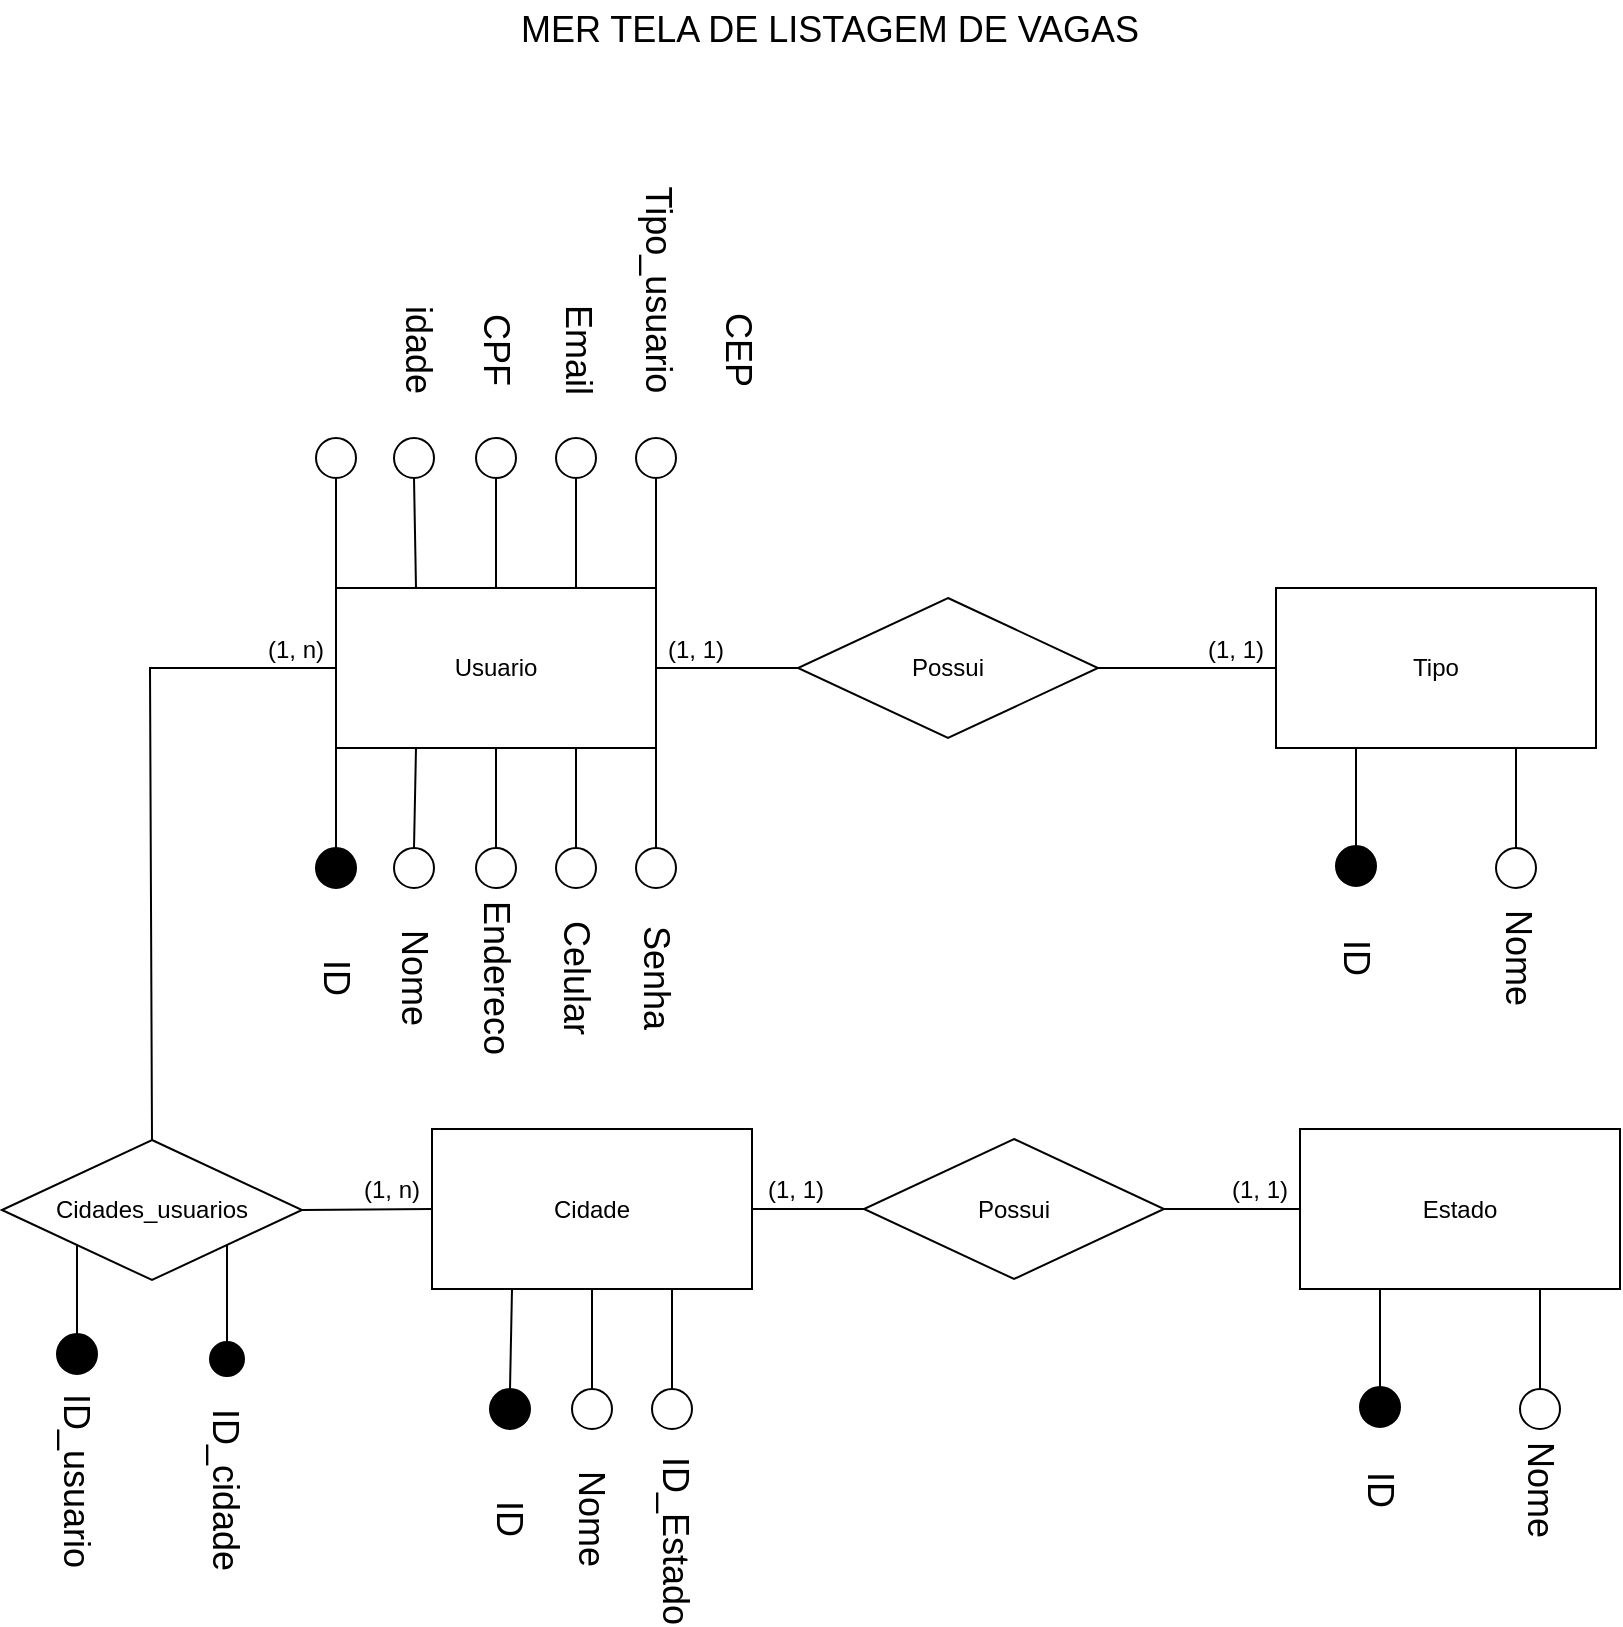 <mxfile version="21.0.2" type="github">
  <diagram name="Página-1" id="49ChyUxOX3ig4t__MyXS">
    <mxGraphModel dx="1050" dy="573" grid="1" gridSize="10" guides="1" tooltips="1" connect="1" arrows="1" fold="1" page="1" pageScale="1" pageWidth="827" pageHeight="1169" math="0" shadow="0">
      <root>
        <mxCell id="0" />
        <mxCell id="1" parent="0" />
        <mxCell id="oFJ-YZ0ALQoqBtDVKh8i-1" value="Usuario" style="rounded=0;whiteSpace=wrap;html=1;" parent="1" vertex="1">
          <mxGeometry x="175" y="334" width="160" height="80" as="geometry" />
        </mxCell>
        <mxCell id="oFJ-YZ0ALQoqBtDVKh8i-7" value="&lt;font style=&quot;font-size: 18px;&quot;&gt;MER TELA DE LISTAGEM DE VAGAS&lt;/font&gt;" style="text;html=1;strokeColor=none;fillColor=none;align=center;verticalAlign=middle;whiteSpace=wrap;rounded=0;" parent="1" vertex="1">
          <mxGeometry x="249" y="40" width="346" height="30" as="geometry" />
        </mxCell>
        <mxCell id="oFJ-YZ0ALQoqBtDVKh8i-11" value="" style="ellipse;whiteSpace=wrap;html=1;aspect=fixed;fontSize=18;fillColor=#000000;" parent="1" vertex="1">
          <mxGeometry x="165" y="464" width="20" height="20" as="geometry" />
        </mxCell>
        <mxCell id="oFJ-YZ0ALQoqBtDVKh8i-12" value="" style="ellipse;whiteSpace=wrap;html=1;aspect=fixed;fontSize=18;" parent="1" vertex="1">
          <mxGeometry x="325" y="464" width="20" height="20" as="geometry" />
        </mxCell>
        <mxCell id="oFJ-YZ0ALQoqBtDVKh8i-17" value="" style="endArrow=none;html=1;rounded=0;fontSize=18;exitX=0;exitY=1;exitDx=0;exitDy=0;entryX=0.5;entryY=0;entryDx=0;entryDy=0;" parent="1" source="oFJ-YZ0ALQoqBtDVKh8i-1" target="oFJ-YZ0ALQoqBtDVKh8i-11" edge="1">
          <mxGeometry width="50" height="50" relative="1" as="geometry">
            <mxPoint x="521" y="454" as="sourcePoint" />
            <mxPoint x="571" y="404" as="targetPoint" />
          </mxGeometry>
        </mxCell>
        <mxCell id="oFJ-YZ0ALQoqBtDVKh8i-20" value="" style="endArrow=none;html=1;rounded=0;fontSize=18;exitX=1;exitY=1;exitDx=0;exitDy=0;entryX=0.5;entryY=0;entryDx=0;entryDy=0;" parent="1" source="oFJ-YZ0ALQoqBtDVKh8i-1" target="oFJ-YZ0ALQoqBtDVKh8i-12" edge="1">
          <mxGeometry width="50" height="50" relative="1" as="geometry">
            <mxPoint x="521" y="454" as="sourcePoint" />
            <mxPoint x="571" y="404" as="targetPoint" />
          </mxGeometry>
        </mxCell>
        <mxCell id="oFJ-YZ0ALQoqBtDVKh8i-21" value="" style="ellipse;whiteSpace=wrap;html=1;aspect=fixed;fontSize=18;" parent="1" vertex="1">
          <mxGeometry x="285" y="464" width="20" height="20" as="geometry" />
        </mxCell>
        <mxCell id="oFJ-YZ0ALQoqBtDVKh8i-22" value="" style="endArrow=none;html=1;rounded=0;fontSize=18;exitX=0.5;exitY=0;exitDx=0;exitDy=0;entryX=0.75;entryY=1;entryDx=0;entryDy=0;" parent="1" source="oFJ-YZ0ALQoqBtDVKh8i-21" target="oFJ-YZ0ALQoqBtDVKh8i-1" edge="1">
          <mxGeometry width="50" height="50" relative="1" as="geometry">
            <mxPoint x="521" y="454" as="sourcePoint" />
            <mxPoint x="571" y="404" as="targetPoint" />
          </mxGeometry>
        </mxCell>
        <mxCell id="oFJ-YZ0ALQoqBtDVKh8i-23" value="" style="ellipse;whiteSpace=wrap;html=1;aspect=fixed;fontSize=18;" parent="1" vertex="1">
          <mxGeometry x="245" y="464" width="20" height="20" as="geometry" />
        </mxCell>
        <mxCell id="oFJ-YZ0ALQoqBtDVKh8i-24" value="" style="endArrow=none;html=1;rounded=0;fontSize=18;exitX=0.5;exitY=0;exitDx=0;exitDy=0;entryX=0.5;entryY=1;entryDx=0;entryDy=0;" parent="1" source="oFJ-YZ0ALQoqBtDVKh8i-23" target="oFJ-YZ0ALQoqBtDVKh8i-1" edge="1">
          <mxGeometry width="50" height="50" relative="1" as="geometry">
            <mxPoint x="521" y="454" as="sourcePoint" />
            <mxPoint x="571" y="404" as="targetPoint" />
          </mxGeometry>
        </mxCell>
        <mxCell id="oFJ-YZ0ALQoqBtDVKh8i-25" value="" style="ellipse;whiteSpace=wrap;html=1;aspect=fixed;fontSize=18;" parent="1" vertex="1">
          <mxGeometry x="204" y="464" width="20" height="20" as="geometry" />
        </mxCell>
        <mxCell id="oFJ-YZ0ALQoqBtDVKh8i-26" value="" style="endArrow=none;html=1;rounded=0;fontSize=18;exitX=0.5;exitY=0;exitDx=0;exitDy=0;entryX=0.25;entryY=1;entryDx=0;entryDy=0;" parent="1" source="oFJ-YZ0ALQoqBtDVKh8i-25" target="oFJ-YZ0ALQoqBtDVKh8i-1" edge="1">
          <mxGeometry width="50" height="50" relative="1" as="geometry">
            <mxPoint x="521" y="454" as="sourcePoint" />
            <mxPoint x="571" y="404" as="targetPoint" />
          </mxGeometry>
        </mxCell>
        <mxCell id="oFJ-YZ0ALQoqBtDVKh8i-27" value="ID" style="text;html=1;strokeColor=none;fillColor=none;align=center;verticalAlign=middle;whiteSpace=wrap;rounded=0;fontSize=18;rotation=90;" parent="1" vertex="1">
          <mxGeometry x="145" y="514" width="60" height="30" as="geometry" />
        </mxCell>
        <mxCell id="oFJ-YZ0ALQoqBtDVKh8i-28" value="Nome" style="text;html=1;strokeColor=none;fillColor=none;align=center;verticalAlign=middle;whiteSpace=wrap;rounded=0;fontSize=18;rotation=90;" parent="1" vertex="1">
          <mxGeometry x="184" y="514" width="60" height="30" as="geometry" />
        </mxCell>
        <mxCell id="oFJ-YZ0ALQoqBtDVKh8i-29" value="Endereco" style="text;html=1;strokeColor=none;fillColor=none;align=center;verticalAlign=middle;whiteSpace=wrap;rounded=0;fontSize=18;rotation=90;" parent="1" vertex="1">
          <mxGeometry x="225" y="514" width="60" height="30" as="geometry" />
        </mxCell>
        <mxCell id="oFJ-YZ0ALQoqBtDVKh8i-30" value="Celular" style="text;html=1;strokeColor=none;fillColor=none;align=center;verticalAlign=middle;whiteSpace=wrap;rounded=0;fontSize=18;rotation=90;" parent="1" vertex="1">
          <mxGeometry x="265" y="514" width="60" height="30" as="geometry" />
        </mxCell>
        <mxCell id="oFJ-YZ0ALQoqBtDVKh8i-31" value="Senha" style="text;html=1;strokeColor=none;fillColor=none;align=center;verticalAlign=middle;whiteSpace=wrap;rounded=0;fontSize=18;rotation=90;" parent="1" vertex="1">
          <mxGeometry x="305" y="514" width="60" height="30" as="geometry" />
        </mxCell>
        <mxCell id="oFJ-YZ0ALQoqBtDVKh8i-32" value="Cidade" style="rounded=0;whiteSpace=wrap;html=1;" parent="1" vertex="1">
          <mxGeometry x="223" y="604.5" width="160" height="80" as="geometry" />
        </mxCell>
        <mxCell id="oFJ-YZ0ALQoqBtDVKh8i-33" value="" style="ellipse;whiteSpace=wrap;html=1;aspect=fixed;fontSize=18;fillColor=#000000;" parent="1" vertex="1">
          <mxGeometry x="252" y="734.5" width="20" height="20" as="geometry" />
        </mxCell>
        <mxCell id="oFJ-YZ0ALQoqBtDVKh8i-37" value="" style="ellipse;whiteSpace=wrap;html=1;aspect=fixed;fontSize=18;" parent="1" vertex="1">
          <mxGeometry x="333" y="734.5" width="20" height="20" as="geometry" />
        </mxCell>
        <mxCell id="oFJ-YZ0ALQoqBtDVKh8i-38" value="" style="endArrow=none;html=1;rounded=0;fontSize=18;exitX=0.5;exitY=0;exitDx=0;exitDy=0;entryX=0.75;entryY=1;entryDx=0;entryDy=0;" parent="1" source="oFJ-YZ0ALQoqBtDVKh8i-37" target="oFJ-YZ0ALQoqBtDVKh8i-32" edge="1">
          <mxGeometry width="50" height="50" relative="1" as="geometry">
            <mxPoint x="569" y="724.5" as="sourcePoint" />
            <mxPoint x="619" y="674.5" as="targetPoint" />
          </mxGeometry>
        </mxCell>
        <mxCell id="oFJ-YZ0ALQoqBtDVKh8i-39" value="" style="ellipse;whiteSpace=wrap;html=1;aspect=fixed;fontSize=18;" parent="1" vertex="1">
          <mxGeometry x="293" y="734.5" width="20" height="20" as="geometry" />
        </mxCell>
        <mxCell id="oFJ-YZ0ALQoqBtDVKh8i-40" value="" style="endArrow=none;html=1;rounded=0;fontSize=18;exitX=0.5;exitY=0;exitDx=0;exitDy=0;entryX=0.5;entryY=1;entryDx=0;entryDy=0;" parent="1" source="oFJ-YZ0ALQoqBtDVKh8i-39" target="oFJ-YZ0ALQoqBtDVKh8i-32" edge="1">
          <mxGeometry width="50" height="50" relative="1" as="geometry">
            <mxPoint x="569" y="724.5" as="sourcePoint" />
            <mxPoint x="619" y="674.5" as="targetPoint" />
          </mxGeometry>
        </mxCell>
        <mxCell id="oFJ-YZ0ALQoqBtDVKh8i-42" value="" style="endArrow=none;html=1;rounded=0;fontSize=18;exitX=0.5;exitY=0;exitDx=0;exitDy=0;entryX=0.25;entryY=1;entryDx=0;entryDy=0;" parent="1" source="oFJ-YZ0ALQoqBtDVKh8i-33" target="oFJ-YZ0ALQoqBtDVKh8i-32" edge="1">
          <mxGeometry width="50" height="50" relative="1" as="geometry">
            <mxPoint x="262" y="734.5" as="sourcePoint" />
            <mxPoint x="619" y="674.5" as="targetPoint" />
          </mxGeometry>
        </mxCell>
        <mxCell id="oFJ-YZ0ALQoqBtDVKh8i-44" value="ID" style="text;html=1;strokeColor=none;fillColor=none;align=center;verticalAlign=middle;whiteSpace=wrap;rounded=0;fontSize=18;rotation=90;" parent="1" vertex="1">
          <mxGeometry x="232" y="784.5" width="60" height="30" as="geometry" />
        </mxCell>
        <mxCell id="oFJ-YZ0ALQoqBtDVKh8i-45" value="Nome" style="text;html=1;strokeColor=none;fillColor=none;align=center;verticalAlign=middle;whiteSpace=wrap;rounded=0;fontSize=18;rotation=90;" parent="1" vertex="1">
          <mxGeometry x="273" y="784.5" width="60" height="30" as="geometry" />
        </mxCell>
        <mxCell id="oFJ-YZ0ALQoqBtDVKh8i-46" value="ID_Estado" style="text;html=1;strokeColor=none;fillColor=none;align=center;verticalAlign=middle;whiteSpace=wrap;rounded=0;fontSize=18;rotation=90;" parent="1" vertex="1">
          <mxGeometry x="315" y="795.5" width="60" height="30" as="geometry" />
        </mxCell>
        <mxCell id="oFJ-YZ0ALQoqBtDVKh8i-50" value="" style="ellipse;whiteSpace=wrap;html=1;aspect=fixed;fontSize=18;fillColor=#000000;" parent="1" vertex="1">
          <mxGeometry x="35.5" y="707" width="20" height="20" as="geometry" />
        </mxCell>
        <mxCell id="oFJ-YZ0ALQoqBtDVKh8i-51" value="ID_usuario" style="text;html=1;strokeColor=none;fillColor=none;align=center;verticalAlign=middle;whiteSpace=wrap;rounded=0;fontSize=18;rotation=90;" parent="1" vertex="1">
          <mxGeometry y="765.5" width="91" height="30" as="geometry" />
        </mxCell>
        <mxCell id="oFJ-YZ0ALQoqBtDVKh8i-53" value="" style="ellipse;whiteSpace=wrap;html=1;aspect=fixed;fontSize=18;fillColor=#000000;" parent="1" vertex="1">
          <mxGeometry x="112" y="711" width="17" height="17" as="geometry" />
        </mxCell>
        <mxCell id="oFJ-YZ0ALQoqBtDVKh8i-54" value="ID_cidade" style="text;html=1;strokeColor=none;fillColor=none;align=center;verticalAlign=middle;whiteSpace=wrap;rounded=0;fontSize=18;rotation=90;" parent="1" vertex="1">
          <mxGeometry x="74" y="770" width="91" height="30" as="geometry" />
        </mxCell>
        <mxCell id="oFJ-YZ0ALQoqBtDVKh8i-57" value="" style="ellipse;whiteSpace=wrap;html=1;aspect=fixed;fontSize=18;" parent="1" vertex="1">
          <mxGeometry x="165" y="259" width="20" height="20" as="geometry" />
        </mxCell>
        <mxCell id="oFJ-YZ0ALQoqBtDVKh8i-58" value="" style="ellipse;whiteSpace=wrap;html=1;aspect=fixed;fontSize=18;" parent="1" vertex="1">
          <mxGeometry x="325" y="259" width="20" height="20" as="geometry" />
        </mxCell>
        <mxCell id="oFJ-YZ0ALQoqBtDVKh8i-59" value="" style="ellipse;whiteSpace=wrap;html=1;aspect=fixed;fontSize=18;" parent="1" vertex="1">
          <mxGeometry x="285" y="259" width="20" height="20" as="geometry" />
        </mxCell>
        <mxCell id="oFJ-YZ0ALQoqBtDVKh8i-60" value="" style="ellipse;whiteSpace=wrap;html=1;aspect=fixed;fontSize=18;" parent="1" vertex="1">
          <mxGeometry x="245" y="259" width="20" height="20" as="geometry" />
        </mxCell>
        <mxCell id="oFJ-YZ0ALQoqBtDVKh8i-61" value="" style="ellipse;whiteSpace=wrap;html=1;aspect=fixed;fontSize=18;" parent="1" vertex="1">
          <mxGeometry x="204" y="259" width="20" height="20" as="geometry" />
        </mxCell>
        <mxCell id="oFJ-YZ0ALQoqBtDVKh8i-62" value="" style="endArrow=none;html=1;rounded=0;fontSize=18;entryX=0.5;entryY=1;entryDx=0;entryDy=0;exitX=0;exitY=0;exitDx=0;exitDy=0;" parent="1" source="oFJ-YZ0ALQoqBtDVKh8i-1" target="oFJ-YZ0ALQoqBtDVKh8i-57" edge="1">
          <mxGeometry width="50" height="50" relative="1" as="geometry">
            <mxPoint x="555" y="354" as="sourcePoint" />
            <mxPoint x="605" y="304" as="targetPoint" />
          </mxGeometry>
        </mxCell>
        <mxCell id="oFJ-YZ0ALQoqBtDVKh8i-63" value="" style="endArrow=none;html=1;rounded=0;fontSize=18;entryX=0.5;entryY=1;entryDx=0;entryDy=0;exitX=0.25;exitY=0;exitDx=0;exitDy=0;" parent="1" source="oFJ-YZ0ALQoqBtDVKh8i-1" target="oFJ-YZ0ALQoqBtDVKh8i-61" edge="1">
          <mxGeometry width="50" height="50" relative="1" as="geometry">
            <mxPoint x="555" y="354" as="sourcePoint" />
            <mxPoint x="605" y="304" as="targetPoint" />
          </mxGeometry>
        </mxCell>
        <mxCell id="oFJ-YZ0ALQoqBtDVKh8i-64" value="" style="endArrow=none;html=1;rounded=0;fontSize=18;entryX=0.5;entryY=1;entryDx=0;entryDy=0;exitX=0.5;exitY=0;exitDx=0;exitDy=0;" parent="1" source="oFJ-YZ0ALQoqBtDVKh8i-1" target="oFJ-YZ0ALQoqBtDVKh8i-60" edge="1">
          <mxGeometry width="50" height="50" relative="1" as="geometry">
            <mxPoint x="555" y="354" as="sourcePoint" />
            <mxPoint x="605" y="304" as="targetPoint" />
          </mxGeometry>
        </mxCell>
        <mxCell id="oFJ-YZ0ALQoqBtDVKh8i-65" value="" style="endArrow=none;html=1;rounded=0;fontSize=18;entryX=0.5;entryY=1;entryDx=0;entryDy=0;exitX=0.75;exitY=0;exitDx=0;exitDy=0;" parent="1" source="oFJ-YZ0ALQoqBtDVKh8i-1" target="oFJ-YZ0ALQoqBtDVKh8i-59" edge="1">
          <mxGeometry width="50" height="50" relative="1" as="geometry">
            <mxPoint x="555" y="354" as="sourcePoint" />
            <mxPoint x="605" y="304" as="targetPoint" />
          </mxGeometry>
        </mxCell>
        <mxCell id="oFJ-YZ0ALQoqBtDVKh8i-66" value="" style="endArrow=none;html=1;rounded=0;fontSize=18;entryX=0.5;entryY=1;entryDx=0;entryDy=0;exitX=1;exitY=0;exitDx=0;exitDy=0;" parent="1" source="oFJ-YZ0ALQoqBtDVKh8i-1" target="oFJ-YZ0ALQoqBtDVKh8i-58" edge="1">
          <mxGeometry width="50" height="50" relative="1" as="geometry">
            <mxPoint x="555" y="354" as="sourcePoint" />
            <mxPoint x="605" y="304" as="targetPoint" />
          </mxGeometry>
        </mxCell>
        <mxCell id="oFJ-YZ0ALQoqBtDVKh8i-68" value="idade" style="text;html=1;strokeColor=none;fillColor=none;align=center;verticalAlign=middle;whiteSpace=wrap;rounded=0;fontSize=18;rotation=90;" parent="1" vertex="1">
          <mxGeometry x="181" y="200" width="70" height="30" as="geometry" />
        </mxCell>
        <mxCell id="oFJ-YZ0ALQoqBtDVKh8i-69" value="CPF" style="text;html=1;strokeColor=none;fillColor=none;align=center;verticalAlign=middle;whiteSpace=wrap;rounded=0;fontSize=18;rotation=90;" parent="1" vertex="1">
          <mxGeometry x="225" y="200" width="60" height="30" as="geometry" />
        </mxCell>
        <mxCell id="oFJ-YZ0ALQoqBtDVKh8i-70" value="Email" style="text;html=1;strokeColor=none;fillColor=none;align=center;verticalAlign=middle;whiteSpace=wrap;rounded=0;fontSize=18;rotation=90;" parent="1" vertex="1">
          <mxGeometry x="266" y="200" width="60" height="30" as="geometry" />
        </mxCell>
        <mxCell id="oFJ-YZ0ALQoqBtDVKh8i-71" value="Tipo_usuario" style="text;html=1;strokeColor=none;fillColor=none;align=center;verticalAlign=middle;whiteSpace=wrap;rounded=0;fontSize=18;rotation=90;" parent="1" vertex="1">
          <mxGeometry x="306" y="170" width="60" height="30" as="geometry" />
        </mxCell>
        <mxCell id="oFJ-YZ0ALQoqBtDVKh8i-72" value="CEP" style="text;html=1;strokeColor=none;fillColor=none;align=center;verticalAlign=middle;whiteSpace=wrap;rounded=0;fontSize=18;rotation=90;" parent="1" vertex="1">
          <mxGeometry x="346" y="200" width="60" height="30" as="geometry" />
        </mxCell>
        <mxCell id="LlLtdtgc7xsDMDWSRw3H-1" value="Tipo" style="rounded=0;whiteSpace=wrap;html=1;" parent="1" vertex="1">
          <mxGeometry x="645" y="334" width="160" height="80" as="geometry" />
        </mxCell>
        <mxCell id="LlLtdtgc7xsDMDWSRw3H-4" value="" style="ellipse;whiteSpace=wrap;html=1;aspect=fixed;fontSize=18;fillColor=#000000;" parent="1" vertex="1">
          <mxGeometry x="675" y="463" width="20" height="20" as="geometry" />
        </mxCell>
        <mxCell id="LlLtdtgc7xsDMDWSRw3H-5" value="" style="ellipse;whiteSpace=wrap;html=1;aspect=fixed;fontSize=18;" parent="1" vertex="1">
          <mxGeometry x="755" y="464" width="20" height="20" as="geometry" />
        </mxCell>
        <mxCell id="LlLtdtgc7xsDMDWSRw3H-6" value="ID" style="text;html=1;strokeColor=none;fillColor=none;align=center;verticalAlign=middle;whiteSpace=wrap;rounded=0;fontSize=18;rotation=90;" parent="1" vertex="1">
          <mxGeometry x="655" y="504" width="60" height="30" as="geometry" />
        </mxCell>
        <mxCell id="LlLtdtgc7xsDMDWSRw3H-7" value="Nome" style="text;html=1;strokeColor=none;fillColor=none;align=center;verticalAlign=middle;whiteSpace=wrap;rounded=0;fontSize=18;rotation=90;" parent="1" vertex="1">
          <mxGeometry x="736" y="504" width="60" height="30" as="geometry" />
        </mxCell>
        <mxCell id="LlLtdtgc7xsDMDWSRw3H-10" value="" style="endArrow=none;html=1;rounded=0;exitX=0.5;exitY=0;exitDx=0;exitDy=0;entryX=0.25;entryY=1;entryDx=0;entryDy=0;" parent="1" source="LlLtdtgc7xsDMDWSRw3H-4" target="LlLtdtgc7xsDMDWSRw3H-1" edge="1">
          <mxGeometry width="50" height="50" relative="1" as="geometry">
            <mxPoint x="881" y="514" as="sourcePoint" />
            <mxPoint x="931" y="464" as="targetPoint" />
          </mxGeometry>
        </mxCell>
        <mxCell id="LlLtdtgc7xsDMDWSRw3H-12" value="" style="endArrow=none;html=1;rounded=0;exitX=0.5;exitY=0;exitDx=0;exitDy=0;entryX=0.75;entryY=1;entryDx=0;entryDy=0;" parent="1" source="LlLtdtgc7xsDMDWSRw3H-5" target="LlLtdtgc7xsDMDWSRw3H-1" edge="1">
          <mxGeometry width="50" height="50" relative="1" as="geometry">
            <mxPoint x="736" y="494" as="sourcePoint" />
            <mxPoint x="786" y="444" as="targetPoint" />
          </mxGeometry>
        </mxCell>
        <mxCell id="LlLtdtgc7xsDMDWSRw3H-13" value="Estado" style="rounded=0;whiteSpace=wrap;html=1;" parent="1" vertex="1">
          <mxGeometry x="657" y="604.5" width="160" height="80" as="geometry" />
        </mxCell>
        <mxCell id="LlLtdtgc7xsDMDWSRw3H-14" value="" style="ellipse;whiteSpace=wrap;html=1;aspect=fixed;fontSize=18;fillColor=#000000;" parent="1" vertex="1">
          <mxGeometry x="687" y="733.5" width="20" height="20" as="geometry" />
        </mxCell>
        <mxCell id="LlLtdtgc7xsDMDWSRw3H-15" value="" style="ellipse;whiteSpace=wrap;html=1;aspect=fixed;fontSize=18;" parent="1" vertex="1">
          <mxGeometry x="767" y="734.5" width="20" height="20" as="geometry" />
        </mxCell>
        <mxCell id="LlLtdtgc7xsDMDWSRw3H-16" value="ID" style="text;html=1;strokeColor=none;fillColor=none;align=center;verticalAlign=middle;whiteSpace=wrap;rounded=0;fontSize=18;rotation=90;" parent="1" vertex="1">
          <mxGeometry x="667" y="770" width="60" height="30" as="geometry" />
        </mxCell>
        <mxCell id="LlLtdtgc7xsDMDWSRw3H-17" value="Nome" style="text;html=1;strokeColor=none;fillColor=none;align=center;verticalAlign=middle;whiteSpace=wrap;rounded=0;fontSize=18;rotation=90;" parent="1" vertex="1">
          <mxGeometry x="747" y="770" width="60" height="30" as="geometry" />
        </mxCell>
        <mxCell id="LlLtdtgc7xsDMDWSRw3H-18" value="" style="endArrow=none;html=1;rounded=0;exitX=0.5;exitY=0;exitDx=0;exitDy=0;entryX=0.25;entryY=1;entryDx=0;entryDy=0;" parent="1" source="LlLtdtgc7xsDMDWSRw3H-14" target="LlLtdtgc7xsDMDWSRw3H-13" edge="1">
          <mxGeometry width="50" height="50" relative="1" as="geometry">
            <mxPoint x="893" y="784.5" as="sourcePoint" />
            <mxPoint x="943" y="734.5" as="targetPoint" />
          </mxGeometry>
        </mxCell>
        <mxCell id="LlLtdtgc7xsDMDWSRw3H-19" value="" style="endArrow=none;html=1;rounded=0;exitX=0.5;exitY=0;exitDx=0;exitDy=0;entryX=0.75;entryY=1;entryDx=0;entryDy=0;" parent="1" source="LlLtdtgc7xsDMDWSRw3H-15" target="LlLtdtgc7xsDMDWSRw3H-13" edge="1">
          <mxGeometry width="50" height="50" relative="1" as="geometry">
            <mxPoint x="748" y="764.5" as="sourcePoint" />
            <mxPoint x="798" y="714.5" as="targetPoint" />
          </mxGeometry>
        </mxCell>
        <mxCell id="LlLtdtgc7xsDMDWSRw3H-33" value="Possui" style="rhombus;whiteSpace=wrap;html=1;" parent="1" vertex="1">
          <mxGeometry x="406" y="339" width="150" height="70" as="geometry" />
        </mxCell>
        <mxCell id="LlLtdtgc7xsDMDWSRw3H-37" value="" style="endArrow=none;html=1;rounded=0;exitX=1;exitY=0.5;exitDx=0;exitDy=0;entryX=0;entryY=0.5;entryDx=0;entryDy=0;" parent="1" source="oFJ-YZ0ALQoqBtDVKh8i-1" target="LlLtdtgc7xsDMDWSRw3H-33" edge="1">
          <mxGeometry width="50" height="50" relative="1" as="geometry">
            <mxPoint x="541" y="534" as="sourcePoint" />
            <mxPoint x="591" y="484" as="targetPoint" />
          </mxGeometry>
        </mxCell>
        <mxCell id="LlLtdtgc7xsDMDWSRw3H-38" value="" style="endArrow=none;html=1;rounded=0;exitX=1;exitY=0.5;exitDx=0;exitDy=0;entryX=0;entryY=0.5;entryDx=0;entryDy=0;" parent="1" source="LlLtdtgc7xsDMDWSRw3H-33" target="LlLtdtgc7xsDMDWSRw3H-1" edge="1">
          <mxGeometry width="50" height="50" relative="1" as="geometry">
            <mxPoint x="541" y="534" as="sourcePoint" />
            <mxPoint x="591" y="484" as="targetPoint" />
          </mxGeometry>
        </mxCell>
        <mxCell id="LlLtdtgc7xsDMDWSRw3H-40" value="Possui" style="rhombus;whiteSpace=wrap;html=1;" parent="1" vertex="1">
          <mxGeometry x="439" y="609.5" width="150" height="70" as="geometry" />
        </mxCell>
        <mxCell id="LlLtdtgc7xsDMDWSRw3H-41" value="" style="endArrow=none;html=1;rounded=0;exitX=1;exitY=0.5;exitDx=0;exitDy=0;entryX=0;entryY=0.5;entryDx=0;entryDy=0;" parent="1" source="oFJ-YZ0ALQoqBtDVKh8i-32" target="LlLtdtgc7xsDMDWSRw3H-40" edge="1">
          <mxGeometry width="50" height="50" relative="1" as="geometry">
            <mxPoint x="565" y="584.5" as="sourcePoint" />
            <mxPoint x="615" y="534.5" as="targetPoint" />
          </mxGeometry>
        </mxCell>
        <mxCell id="LlLtdtgc7xsDMDWSRw3H-43" value="" style="endArrow=none;html=1;rounded=0;exitX=1;exitY=0.5;exitDx=0;exitDy=0;entryX=0;entryY=0.5;entryDx=0;entryDy=0;" parent="1" source="LlLtdtgc7xsDMDWSRw3H-40" target="LlLtdtgc7xsDMDWSRw3H-13" edge="1">
          <mxGeometry width="50" height="50" relative="1" as="geometry">
            <mxPoint x="553" y="584.5" as="sourcePoint" />
            <mxPoint x="653" y="644.5" as="targetPoint" />
          </mxGeometry>
        </mxCell>
        <mxCell id="LlLtdtgc7xsDMDWSRw3H-45" value="Cidades_usuarios" style="rhombus;whiteSpace=wrap;html=1;" parent="1" vertex="1">
          <mxGeometry x="8" y="610" width="150" height="70" as="geometry" />
        </mxCell>
        <mxCell id="LlLtdtgc7xsDMDWSRw3H-53" value="" style="endArrow=none;html=1;rounded=0;entryX=0;entryY=0.5;entryDx=0;entryDy=0;exitX=0.5;exitY=0;exitDx=0;exitDy=0;" parent="1" source="LlLtdtgc7xsDMDWSRw3H-45" target="oFJ-YZ0ALQoqBtDVKh8i-1" edge="1">
          <mxGeometry width="50" height="50" relative="1" as="geometry">
            <mxPoint x="342" y="560" as="sourcePoint" />
            <mxPoint x="392" y="510" as="targetPoint" />
            <Array as="points">
              <mxPoint x="82" y="374" />
            </Array>
          </mxGeometry>
        </mxCell>
        <mxCell id="LlLtdtgc7xsDMDWSRw3H-55" value="" style="endArrow=none;html=1;rounded=0;exitX=0.5;exitY=0;exitDx=0;exitDy=0;entryX=0;entryY=1;entryDx=0;entryDy=0;" parent="1" source="oFJ-YZ0ALQoqBtDVKh8i-50" target="LlLtdtgc7xsDMDWSRw3H-45" edge="1">
          <mxGeometry width="50" height="50" relative="1" as="geometry">
            <mxPoint x="342" y="750" as="sourcePoint" />
            <mxPoint x="392" y="700" as="targetPoint" />
          </mxGeometry>
        </mxCell>
        <mxCell id="LlLtdtgc7xsDMDWSRw3H-56" value="" style="endArrow=none;html=1;rounded=0;entryX=1;entryY=1;entryDx=0;entryDy=0;exitX=0.5;exitY=0;exitDx=0;exitDy=0;" parent="1" source="oFJ-YZ0ALQoqBtDVKh8i-53" target="LlLtdtgc7xsDMDWSRw3H-45" edge="1">
          <mxGeometry width="50" height="50" relative="1" as="geometry">
            <mxPoint x="342" y="750" as="sourcePoint" />
            <mxPoint x="392" y="700" as="targetPoint" />
          </mxGeometry>
        </mxCell>
        <mxCell id="LlLtdtgc7xsDMDWSRw3H-57" value="" style="endArrow=none;html=1;rounded=0;exitX=1;exitY=0.5;exitDx=0;exitDy=0;entryX=0;entryY=0.5;entryDx=0;entryDy=0;" parent="1" source="LlLtdtgc7xsDMDWSRw3H-45" target="oFJ-YZ0ALQoqBtDVKh8i-32" edge="1">
          <mxGeometry width="50" height="50" relative="1" as="geometry">
            <mxPoint x="582" y="750" as="sourcePoint" />
            <mxPoint x="632" y="700" as="targetPoint" />
          </mxGeometry>
        </mxCell>
        <mxCell id="LlLtdtgc7xsDMDWSRw3H-58" value="(1, 1)" style="text;html=1;strokeColor=none;fillColor=none;align=center;verticalAlign=middle;whiteSpace=wrap;rounded=0;" parent="1" vertex="1">
          <mxGeometry x="595" y="350" width="60" height="30" as="geometry" />
        </mxCell>
        <mxCell id="LlLtdtgc7xsDMDWSRw3H-59" value="(1, 1)" style="text;html=1;strokeColor=none;fillColor=none;align=center;verticalAlign=middle;whiteSpace=wrap;rounded=0;" parent="1" vertex="1">
          <mxGeometry x="325" y="350" width="60" height="30" as="geometry" />
        </mxCell>
        <mxCell id="LlLtdtgc7xsDMDWSRw3H-60" value="(1, n)" style="text;html=1;strokeColor=none;fillColor=none;align=center;verticalAlign=middle;whiteSpace=wrap;rounded=0;" parent="1" vertex="1">
          <mxGeometry x="125" y="350" width="60" height="30" as="geometry" />
        </mxCell>
        <mxCell id="LlLtdtgc7xsDMDWSRw3H-61" value="(1, n)" style="text;html=1;strokeColor=none;fillColor=none;align=center;verticalAlign=middle;whiteSpace=wrap;rounded=0;" parent="1" vertex="1">
          <mxGeometry x="173" y="620" width="60" height="30" as="geometry" />
        </mxCell>
        <mxCell id="LlLtdtgc7xsDMDWSRw3H-62" value="(1, 1)" style="text;html=1;strokeColor=none;fillColor=none;align=center;verticalAlign=middle;whiteSpace=wrap;rounded=0;" parent="1" vertex="1">
          <mxGeometry x="375" y="620" width="60" height="30" as="geometry" />
        </mxCell>
        <mxCell id="LlLtdtgc7xsDMDWSRw3H-63" value="(1, 1)" style="text;html=1;strokeColor=none;fillColor=none;align=center;verticalAlign=middle;whiteSpace=wrap;rounded=0;" parent="1" vertex="1">
          <mxGeometry x="607" y="620" width="60" height="30" as="geometry" />
        </mxCell>
      </root>
    </mxGraphModel>
  </diagram>
</mxfile>
